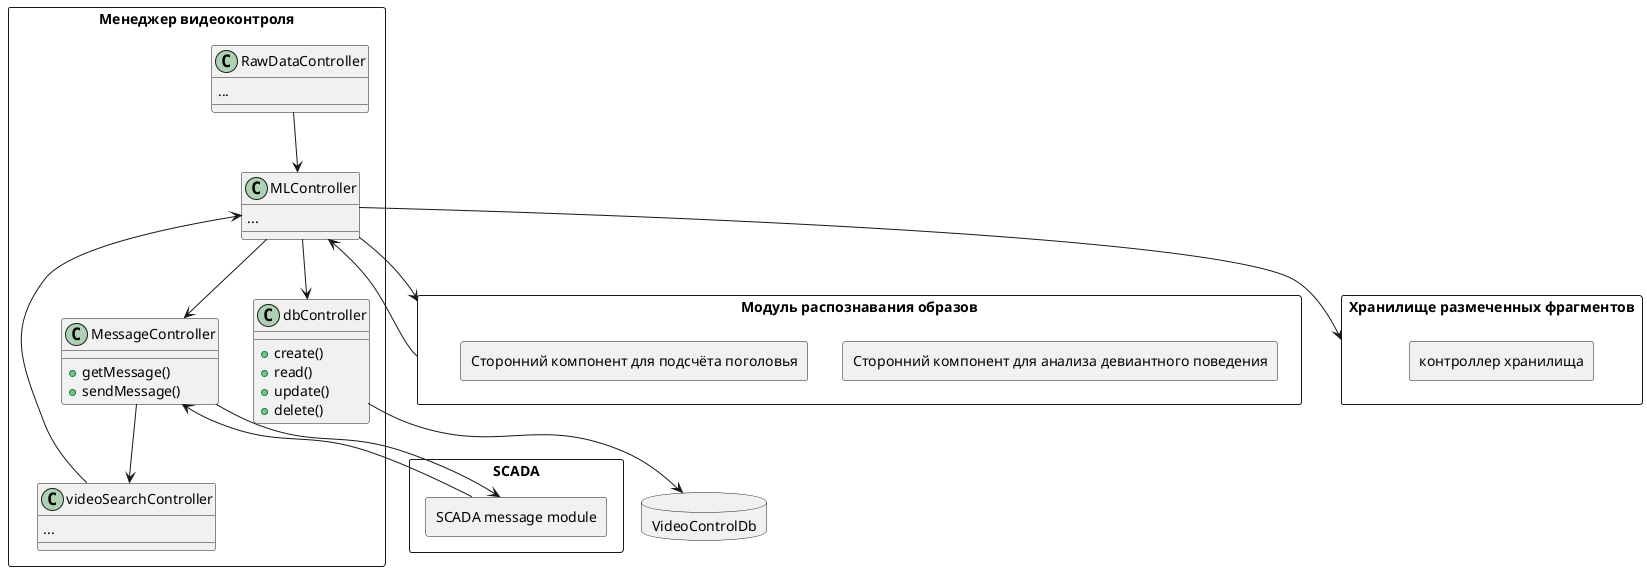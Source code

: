 @startuml вариант 1,  Комплекс управления животноводством. Сервис анализа поведения животных и подсчёт поголовья

rectangle "Менеджер видеоконтроля" as videoControlManager{

    class RawDataController {
        ...
    }

    class videoSearchController {
        ...
    }

    class MLController {
        ...
    }

    class MessageController {
        +getMessage()
        +sendMessage()
    }

    class dbController {
        +create()
        +read()
        +update()
        +delete()
    }


    RawDataController --> MLController
    videoSearchController --> MLController
    MessageController --> videoSearchController
    MLController --> dbController
    MLController --> MessageController
}

rectangle "Модуль распознавания образов" as MLModule {
    rectangle "Сторонний компонент для анализа девиантного поведения" as MLbehaviour {
    }
    rectangle "Сторонний компонент для подсчёта поголовья" as MLCount{
    }

}

rectangle "Хранилище размеченных фрагментов" as store {
    rectangle "контроллер хранилища" {
    }
}

database "VideoControlDb" as db {
}

rectangle "SCADA" {
    rectangle "SCADA message module" as messageScada {
    }
}

videoControlManager.MLController --> MLModule
videoControlManager.dbController --> db
videoControlManager.MessageController --> messageScada
videoControlManager.MLController --> store

MLModule --> videoControlManager.MLController
messageScada --> videoControlManager.MessageController

@enduml